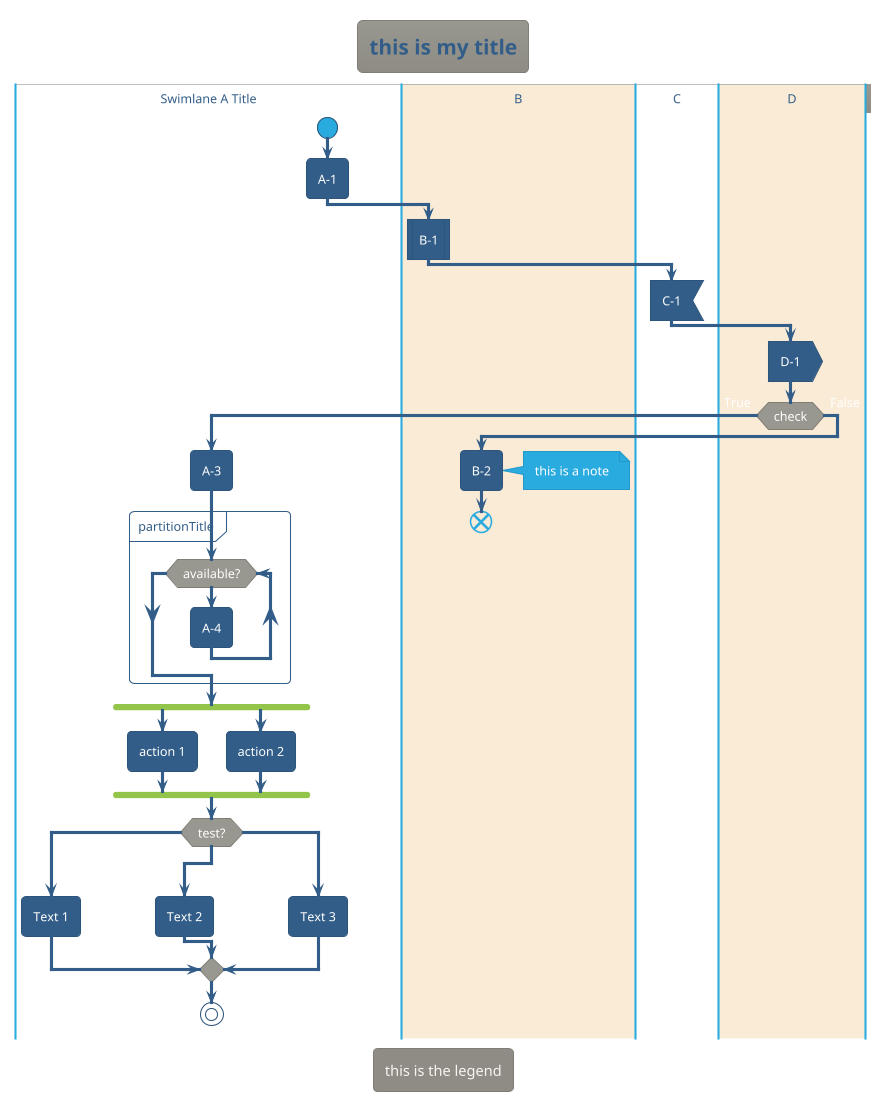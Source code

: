 @startuml
'help themes
'!theme black-knight
'!theme bluegray
'!theme cerulean
'!theme cerulean-outline
'!theme cyborg
'!theme cyborg-outline
'!theme hacker
'!theme lightgray
'!theme materia
'!theme materia-outline
'!theme metal
'!theme minty
!theme sandstone
'!theme silver
'!theme spacelab
'!theme superhero
'!theme superhero-outline
'!theme united

'skinparam ArrowHeadColor none

title this is my title

|#White|Swimlane A Alias|Swimlane A Title
    start
    :A-1;

|#AntiqueWhite|B|
    :B-1|

|#White|C|
    :C-1<

|#AntiqueWhite|D|
    :D-1>

    if (check) then (True)
        |Swimlane A Alias|
            :A-3;

            partition partitionTitle {
                while (available?)
                    :A-4;
                endwhile
            }

            fork
              :action 1;
            fork again
              :action 2;
            end fork

            switch (test?)
                case ( condition A )
                    :Text 1;
                case ( condition B )
                    :Text 2;
                case ( condition C )
                    :Text 3;
            endswitch

            stop

    else (False)
        |B|
            :B-2;

            note right
	            this is a note
	        end note

	        end
    endif

legend
    this is the legend
endlegend

@enduml
